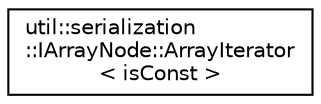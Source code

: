 digraph "Graphical Class Hierarchy"
{
 // LATEX_PDF_SIZE
  edge [fontname="Helvetica",fontsize="10",labelfontname="Helvetica",labelfontsize="10"];
  node [fontname="Helvetica",fontsize="10",shape=record];
  rankdir="LR";
  Node0 [label="util::serialization\l::IArrayNode::ArrayIterator\l\< isConst \>",height=0.2,width=0.4,color="black", fillcolor="white", style="filled",URL="$classutil_1_1serialization_1_1_i_array_node_1_1_array_iterator.html",tooltip="Abstract Array Iterator."];
}
